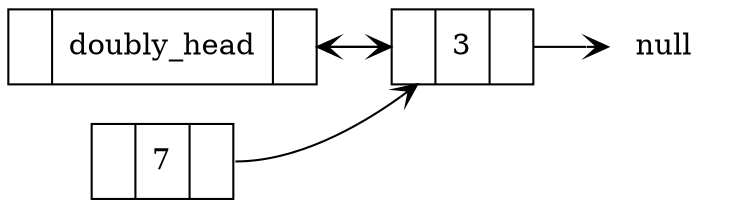 digraph single_linked_list {
        rankdir=LR;
        node [shape=record];
        head [label="{ <prev> | doubly_head | <next>  }"]
        a [label="{ <prev> | 3 | <next>  }"]
        b [label="{ <prev> | 7 | <next>  }"]
        null [shape=none, label="null"];
        //null2 [shape=none, label="null"];
        head:next -> a [arrowhead=vee, tailclip=false];
        b:next -> a[arrowhead=vee, tailclip=false];
        a:next -> null [arrowhead=vee, tailclip=false];
        a:prev-> head[arrowhead=vee, tailclip=false];
}

